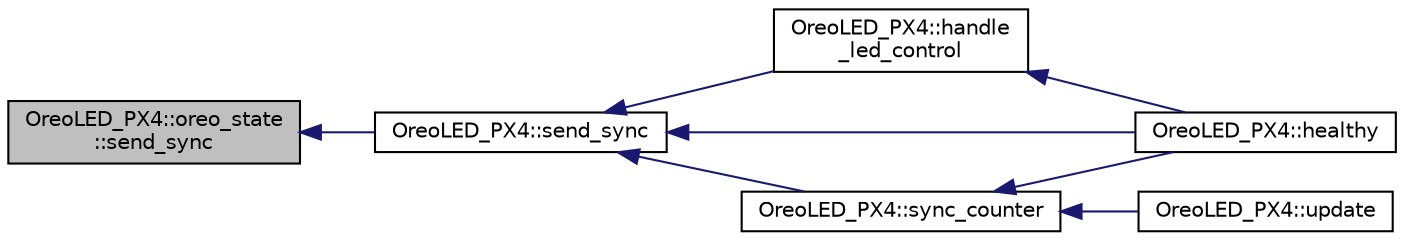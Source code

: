 digraph "OreoLED_PX4::oreo_state::send_sync"
{
 // INTERACTIVE_SVG=YES
  edge [fontname="Helvetica",fontsize="10",labelfontname="Helvetica",labelfontsize="10"];
  node [fontname="Helvetica",fontsize="10",shape=record];
  rankdir="LR";
  Node1 [label="OreoLED_PX4::oreo_state\l::send_sync",height=0.2,width=0.4,color="black", fillcolor="grey75", style="filled", fontcolor="black"];
  Node1 -> Node2 [dir="back",color="midnightblue",fontsize="10",style="solid",fontname="Helvetica"];
  Node2 [label="OreoLED_PX4::send_sync",height=0.2,width=0.4,color="black", fillcolor="white", style="filled",URL="$classOreoLED__PX4.html#a656fbe69fdb01fc4aad63ed924f1a396"];
  Node2 -> Node3 [dir="back",color="midnightblue",fontsize="10",style="solid",fontname="Helvetica"];
  Node3 [label="OreoLED_PX4::handle\l_led_control",height=0.2,width=0.4,color="black", fillcolor="white", style="filled",URL="$classOreoLED__PX4.html#a8a9bbad92734cecc23ce5f97da42b09a"];
  Node3 -> Node4 [dir="back",color="midnightblue",fontsize="10",style="solid",fontname="Helvetica"];
  Node4 [label="OreoLED_PX4::healthy",height=0.2,width=0.4,color="black", fillcolor="white", style="filled",URL="$classOreoLED__PX4.html#a88f746224fe45d6e6b9f4995ffdda762"];
  Node2 -> Node4 [dir="back",color="midnightblue",fontsize="10",style="solid",fontname="Helvetica"];
  Node2 -> Node5 [dir="back",color="midnightblue",fontsize="10",style="solid",fontname="Helvetica"];
  Node5 [label="OreoLED_PX4::sync_counter",height=0.2,width=0.4,color="black", fillcolor="white", style="filled",URL="$classOreoLED__PX4.html#af3780cb76c252aca739ac808def8c8f5"];
  Node5 -> Node4 [dir="back",color="midnightblue",fontsize="10",style="solid",fontname="Helvetica"];
  Node5 -> Node6 [dir="back",color="midnightblue",fontsize="10",style="solid",fontname="Helvetica"];
  Node6 [label="OreoLED_PX4::update",height=0.2,width=0.4,color="black", fillcolor="white", style="filled",URL="$classOreoLED__PX4.html#a1290546627d10e7b3ea537ee6b926844"];
}
